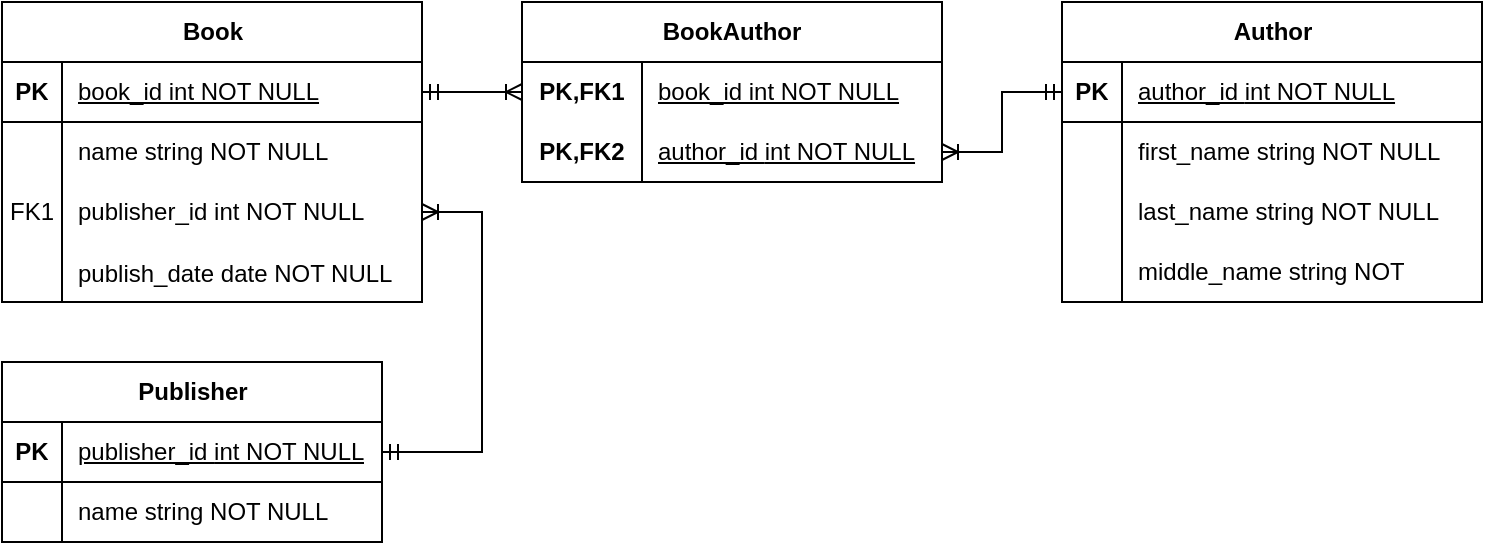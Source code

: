 <mxfile version="24.2.1" type="device">
  <diagram id="R2lEEEUBdFMjLlhIrx00" name="Page-1">
    <mxGraphModel dx="995" dy="533" grid="1" gridSize="10" guides="1" tooltips="1" connect="1" arrows="1" fold="1" page="1" pageScale="1" pageWidth="850" pageHeight="1100" math="0" shadow="0" extFonts="Permanent Marker^https://fonts.googleapis.com/css?family=Permanent+Marker">
      <root>
        <mxCell id="0" />
        <mxCell id="1" parent="0" />
        <mxCell id="D-xFA1J7sqOO6Xx_Tt9s-40" value="Book" style="shape=table;startSize=30;container=1;collapsible=1;childLayout=tableLayout;fixedRows=1;rowLines=0;fontStyle=1;align=center;resizeLast=1;html=1;" parent="1" vertex="1">
          <mxGeometry x="320" y="440" width="210" height="150" as="geometry" />
        </mxCell>
        <mxCell id="D-xFA1J7sqOO6Xx_Tt9s-41" value="" style="shape=tableRow;horizontal=0;startSize=0;swimlaneHead=0;swimlaneBody=0;fillColor=none;collapsible=0;dropTarget=0;points=[[0,0.5],[1,0.5]];portConstraint=eastwest;top=0;left=0;right=0;bottom=1;" parent="D-xFA1J7sqOO6Xx_Tt9s-40" vertex="1">
          <mxGeometry y="30" width="210" height="30" as="geometry" />
        </mxCell>
        <mxCell id="D-xFA1J7sqOO6Xx_Tt9s-42" value="PK" style="shape=partialRectangle;connectable=0;fillColor=none;top=0;left=0;bottom=0;right=0;fontStyle=1;overflow=hidden;whiteSpace=wrap;html=1;" parent="D-xFA1J7sqOO6Xx_Tt9s-41" vertex="1">
          <mxGeometry width="30" height="30" as="geometry">
            <mxRectangle width="30" height="30" as="alternateBounds" />
          </mxGeometry>
        </mxCell>
        <mxCell id="D-xFA1J7sqOO6Xx_Tt9s-43" value="&lt;span style=&quot;font-weight: 400; text-align: center; text-wrap: nowrap;&quot;&gt;book_id int NOT NULL&lt;/span&gt;" style="shape=partialRectangle;connectable=0;fillColor=none;top=0;left=0;bottom=0;right=0;align=left;spacingLeft=6;fontStyle=5;overflow=hidden;whiteSpace=wrap;html=1;" parent="D-xFA1J7sqOO6Xx_Tt9s-41" vertex="1">
          <mxGeometry x="30" width="180" height="30" as="geometry">
            <mxRectangle width="180" height="30" as="alternateBounds" />
          </mxGeometry>
        </mxCell>
        <mxCell id="D-xFA1J7sqOO6Xx_Tt9s-44" value="" style="shape=tableRow;horizontal=0;startSize=0;swimlaneHead=0;swimlaneBody=0;fillColor=none;collapsible=0;dropTarget=0;points=[[0,0.5],[1,0.5]];portConstraint=eastwest;top=0;left=0;right=0;bottom=0;" parent="D-xFA1J7sqOO6Xx_Tt9s-40" vertex="1">
          <mxGeometry y="60" width="210" height="30" as="geometry" />
        </mxCell>
        <mxCell id="D-xFA1J7sqOO6Xx_Tt9s-45" value="" style="shape=partialRectangle;connectable=0;fillColor=none;top=0;left=0;bottom=0;right=0;editable=1;overflow=hidden;whiteSpace=wrap;html=1;" parent="D-xFA1J7sqOO6Xx_Tt9s-44" vertex="1">
          <mxGeometry width="30" height="30" as="geometry">
            <mxRectangle width="30" height="30" as="alternateBounds" />
          </mxGeometry>
        </mxCell>
        <mxCell id="D-xFA1J7sqOO6Xx_Tt9s-46" value="&lt;span style=&quot;text-align: center; text-wrap: nowrap;&quot;&gt;name string NOT NULL&lt;/span&gt;" style="shape=partialRectangle;connectable=0;fillColor=none;top=0;left=0;bottom=0;right=0;align=left;spacingLeft=6;overflow=hidden;whiteSpace=wrap;html=1;" parent="D-xFA1J7sqOO6Xx_Tt9s-44" vertex="1">
          <mxGeometry x="30" width="180" height="30" as="geometry">
            <mxRectangle width="180" height="30" as="alternateBounds" />
          </mxGeometry>
        </mxCell>
        <mxCell id="D-xFA1J7sqOO6Xx_Tt9s-50" value="" style="shape=tableRow;horizontal=0;startSize=0;swimlaneHead=0;swimlaneBody=0;fillColor=none;collapsible=0;dropTarget=0;points=[[0,0.5],[1,0.5]];portConstraint=eastwest;top=0;left=0;right=0;bottom=0;" parent="D-xFA1J7sqOO6Xx_Tt9s-40" vertex="1">
          <mxGeometry y="90" width="210" height="30" as="geometry" />
        </mxCell>
        <mxCell id="D-xFA1J7sqOO6Xx_Tt9s-51" value="FK1" style="shape=partialRectangle;connectable=0;fillColor=none;top=0;left=0;bottom=0;right=0;editable=1;overflow=hidden;whiteSpace=wrap;html=1;" parent="D-xFA1J7sqOO6Xx_Tt9s-50" vertex="1">
          <mxGeometry width="30" height="30" as="geometry">
            <mxRectangle width="30" height="30" as="alternateBounds" />
          </mxGeometry>
        </mxCell>
        <mxCell id="D-xFA1J7sqOO6Xx_Tt9s-52" value="&lt;span style=&quot;text-align: center; text-wrap: nowrap;&quot;&gt;publisher_id int NOT NULL&lt;/span&gt;" style="shape=partialRectangle;connectable=0;fillColor=none;top=0;left=0;bottom=0;right=0;align=left;spacingLeft=6;overflow=hidden;whiteSpace=wrap;html=1;" parent="D-xFA1J7sqOO6Xx_Tt9s-50" vertex="1">
          <mxGeometry x="30" width="180" height="30" as="geometry">
            <mxRectangle width="180" height="30" as="alternateBounds" />
          </mxGeometry>
        </mxCell>
        <mxCell id="D-xFA1J7sqOO6Xx_Tt9s-67" value="" style="shape=tableRow;horizontal=0;startSize=0;swimlaneHead=0;swimlaneBody=0;fillColor=none;collapsible=0;dropTarget=0;points=[[0,0.5],[1,0.5]];portConstraint=eastwest;top=0;left=0;right=0;bottom=0;" parent="D-xFA1J7sqOO6Xx_Tt9s-40" vertex="1">
          <mxGeometry y="120" width="210" height="30" as="geometry" />
        </mxCell>
        <mxCell id="D-xFA1J7sqOO6Xx_Tt9s-68" value="" style="shape=partialRectangle;connectable=0;fillColor=none;top=0;left=0;bottom=0;right=0;editable=1;overflow=hidden;" parent="D-xFA1J7sqOO6Xx_Tt9s-67" vertex="1">
          <mxGeometry width="30" height="30" as="geometry">
            <mxRectangle width="30" height="30" as="alternateBounds" />
          </mxGeometry>
        </mxCell>
        <mxCell id="D-xFA1J7sqOO6Xx_Tt9s-69" value="publish_date date NOT NULL" style="shape=partialRectangle;connectable=0;fillColor=none;top=0;left=0;bottom=0;right=0;align=left;spacingLeft=6;overflow=hidden;" parent="D-xFA1J7sqOO6Xx_Tt9s-67" vertex="1">
          <mxGeometry x="30" width="180" height="30" as="geometry">
            <mxRectangle width="180" height="30" as="alternateBounds" />
          </mxGeometry>
        </mxCell>
        <mxCell id="D-xFA1J7sqOO6Xx_Tt9s-70" value="Publisher" style="shape=table;startSize=30;container=1;collapsible=1;childLayout=tableLayout;fixedRows=1;rowLines=0;fontStyle=1;align=center;resizeLast=1;html=1;" parent="1" vertex="1">
          <mxGeometry x="320" y="620" width="190" height="90" as="geometry" />
        </mxCell>
        <mxCell id="D-xFA1J7sqOO6Xx_Tt9s-71" value="" style="shape=tableRow;horizontal=0;startSize=0;swimlaneHead=0;swimlaneBody=0;fillColor=none;collapsible=0;dropTarget=0;points=[[0,0.5],[1,0.5]];portConstraint=eastwest;top=0;left=0;right=0;bottom=1;" parent="D-xFA1J7sqOO6Xx_Tt9s-70" vertex="1">
          <mxGeometry y="30" width="190" height="30" as="geometry" />
        </mxCell>
        <mxCell id="D-xFA1J7sqOO6Xx_Tt9s-72" value="PK" style="shape=partialRectangle;connectable=0;fillColor=none;top=0;left=0;bottom=0;right=0;fontStyle=1;overflow=hidden;whiteSpace=wrap;html=1;" parent="D-xFA1J7sqOO6Xx_Tt9s-71" vertex="1">
          <mxGeometry width="30" height="30" as="geometry">
            <mxRectangle width="30" height="30" as="alternateBounds" />
          </mxGeometry>
        </mxCell>
        <mxCell id="D-xFA1J7sqOO6Xx_Tt9s-73" value="&lt;span style=&quot;font-weight: 400; text-align: center; text-wrap: nowrap;&quot;&gt;publisher_id&amp;nbsp;&lt;/span&gt;&lt;span style=&quot;font-weight: 400; text-align: center; text-wrap: nowrap;&quot;&gt;int NOT NULL&lt;/span&gt;" style="shape=partialRectangle;connectable=0;fillColor=none;top=0;left=0;bottom=0;right=0;align=left;spacingLeft=6;fontStyle=5;overflow=hidden;whiteSpace=wrap;html=1;" parent="D-xFA1J7sqOO6Xx_Tt9s-71" vertex="1">
          <mxGeometry x="30" width="160" height="30" as="geometry">
            <mxRectangle width="160" height="30" as="alternateBounds" />
          </mxGeometry>
        </mxCell>
        <mxCell id="D-xFA1J7sqOO6Xx_Tt9s-74" value="" style="shape=tableRow;horizontal=0;startSize=0;swimlaneHead=0;swimlaneBody=0;fillColor=none;collapsible=0;dropTarget=0;points=[[0,0.5],[1,0.5]];portConstraint=eastwest;top=0;left=0;right=0;bottom=0;" parent="D-xFA1J7sqOO6Xx_Tt9s-70" vertex="1">
          <mxGeometry y="60" width="190" height="30" as="geometry" />
        </mxCell>
        <mxCell id="D-xFA1J7sqOO6Xx_Tt9s-75" value="" style="shape=partialRectangle;connectable=0;fillColor=none;top=0;left=0;bottom=0;right=0;editable=1;overflow=hidden;whiteSpace=wrap;html=1;" parent="D-xFA1J7sqOO6Xx_Tt9s-74" vertex="1">
          <mxGeometry width="30" height="30" as="geometry">
            <mxRectangle width="30" height="30" as="alternateBounds" />
          </mxGeometry>
        </mxCell>
        <mxCell id="D-xFA1J7sqOO6Xx_Tt9s-76" value="&lt;span style=&quot;text-align: center; text-wrap: nowrap;&quot;&gt;name string NOT NULL&lt;/span&gt;" style="shape=partialRectangle;connectable=0;fillColor=none;top=0;left=0;bottom=0;right=0;align=left;spacingLeft=6;overflow=hidden;whiteSpace=wrap;html=1;" parent="D-xFA1J7sqOO6Xx_Tt9s-74" vertex="1">
          <mxGeometry x="30" width="160" height="30" as="geometry">
            <mxRectangle width="160" height="30" as="alternateBounds" />
          </mxGeometry>
        </mxCell>
        <mxCell id="D-xFA1J7sqOO6Xx_Tt9s-96" value="&lt;span style=&quot;text-wrap: wrap;&quot;&gt;Author&lt;/span&gt;" style="shape=table;startSize=30;container=1;collapsible=1;childLayout=tableLayout;fixedRows=1;rowLines=0;fontStyle=1;align=center;resizeLast=1;html=1;" parent="1" vertex="1">
          <mxGeometry x="850" y="440" width="210" height="150" as="geometry" />
        </mxCell>
        <mxCell id="D-xFA1J7sqOO6Xx_Tt9s-97" value="" style="shape=tableRow;horizontal=0;startSize=0;swimlaneHead=0;swimlaneBody=0;fillColor=none;collapsible=0;dropTarget=0;points=[[0,0.5],[1,0.5]];portConstraint=eastwest;top=0;left=0;right=0;bottom=1;" parent="D-xFA1J7sqOO6Xx_Tt9s-96" vertex="1">
          <mxGeometry y="30" width="210" height="30" as="geometry" />
        </mxCell>
        <mxCell id="D-xFA1J7sqOO6Xx_Tt9s-98" value="PK" style="shape=partialRectangle;connectable=0;fillColor=none;top=0;left=0;bottom=0;right=0;fontStyle=1;overflow=hidden;whiteSpace=wrap;html=1;" parent="D-xFA1J7sqOO6Xx_Tt9s-97" vertex="1">
          <mxGeometry width="30" height="30" as="geometry">
            <mxRectangle width="30" height="30" as="alternateBounds" />
          </mxGeometry>
        </mxCell>
        <mxCell id="D-xFA1J7sqOO6Xx_Tt9s-99" value="&lt;span style=&quot;font-weight: 400; text-align: center; text-wrap: nowrap;&quot;&gt;author_id&amp;nbsp;&lt;/span&gt;&lt;span style=&quot;font-weight: 400; text-align: center; text-wrap: nowrap;&quot;&gt;int NOT NULL&lt;/span&gt;" style="shape=partialRectangle;connectable=0;fillColor=none;top=0;left=0;bottom=0;right=0;align=left;spacingLeft=6;fontStyle=5;overflow=hidden;whiteSpace=wrap;html=1;" parent="D-xFA1J7sqOO6Xx_Tt9s-97" vertex="1">
          <mxGeometry x="30" width="180" height="30" as="geometry">
            <mxRectangle width="180" height="30" as="alternateBounds" />
          </mxGeometry>
        </mxCell>
        <mxCell id="D-xFA1J7sqOO6Xx_Tt9s-100" value="" style="shape=tableRow;horizontal=0;startSize=0;swimlaneHead=0;swimlaneBody=0;fillColor=none;collapsible=0;dropTarget=0;points=[[0,0.5],[1,0.5]];portConstraint=eastwest;top=0;left=0;right=0;bottom=0;" parent="D-xFA1J7sqOO6Xx_Tt9s-96" vertex="1">
          <mxGeometry y="60" width="210" height="30" as="geometry" />
        </mxCell>
        <mxCell id="D-xFA1J7sqOO6Xx_Tt9s-101" value="" style="shape=partialRectangle;connectable=0;fillColor=none;top=0;left=0;bottom=0;right=0;editable=1;overflow=hidden;whiteSpace=wrap;html=1;" parent="D-xFA1J7sqOO6Xx_Tt9s-100" vertex="1">
          <mxGeometry width="30" height="30" as="geometry">
            <mxRectangle width="30" height="30" as="alternateBounds" />
          </mxGeometry>
        </mxCell>
        <mxCell id="D-xFA1J7sqOO6Xx_Tt9s-102" value="&lt;span style=&quot;text-align: center; text-wrap: nowrap;&quot;&gt;first_name string NOT NULL&lt;/span&gt;" style="shape=partialRectangle;connectable=0;fillColor=none;top=0;left=0;bottom=0;right=0;align=left;spacingLeft=6;overflow=hidden;whiteSpace=wrap;html=1;" parent="D-xFA1J7sqOO6Xx_Tt9s-100" vertex="1">
          <mxGeometry x="30" width="180" height="30" as="geometry">
            <mxRectangle width="180" height="30" as="alternateBounds" />
          </mxGeometry>
        </mxCell>
        <mxCell id="D-xFA1J7sqOO6Xx_Tt9s-103" value="" style="shape=tableRow;horizontal=0;startSize=0;swimlaneHead=0;swimlaneBody=0;fillColor=none;collapsible=0;dropTarget=0;points=[[0,0.5],[1,0.5]];portConstraint=eastwest;top=0;left=0;right=0;bottom=0;" parent="D-xFA1J7sqOO6Xx_Tt9s-96" vertex="1">
          <mxGeometry y="90" width="210" height="30" as="geometry" />
        </mxCell>
        <mxCell id="D-xFA1J7sqOO6Xx_Tt9s-104" value="" style="shape=partialRectangle;connectable=0;fillColor=none;top=0;left=0;bottom=0;right=0;editable=1;overflow=hidden;whiteSpace=wrap;html=1;" parent="D-xFA1J7sqOO6Xx_Tt9s-103" vertex="1">
          <mxGeometry width="30" height="30" as="geometry">
            <mxRectangle width="30" height="30" as="alternateBounds" />
          </mxGeometry>
        </mxCell>
        <mxCell id="D-xFA1J7sqOO6Xx_Tt9s-105" value="&lt;span style=&quot;text-align: center; text-wrap: nowrap;&quot;&gt;last_name string NOT NULL&lt;/span&gt;" style="shape=partialRectangle;connectable=0;fillColor=none;top=0;left=0;bottom=0;right=0;align=left;spacingLeft=6;overflow=hidden;whiteSpace=wrap;html=1;" parent="D-xFA1J7sqOO6Xx_Tt9s-103" vertex="1">
          <mxGeometry x="30" width="180" height="30" as="geometry">
            <mxRectangle width="180" height="30" as="alternateBounds" />
          </mxGeometry>
        </mxCell>
        <mxCell id="D-xFA1J7sqOO6Xx_Tt9s-106" value="" style="shape=tableRow;horizontal=0;startSize=0;swimlaneHead=0;swimlaneBody=0;fillColor=none;collapsible=0;dropTarget=0;points=[[0,0.5],[1,0.5]];portConstraint=eastwest;top=0;left=0;right=0;bottom=0;" parent="D-xFA1J7sqOO6Xx_Tt9s-96" vertex="1">
          <mxGeometry y="120" width="210" height="30" as="geometry" />
        </mxCell>
        <mxCell id="D-xFA1J7sqOO6Xx_Tt9s-107" value="" style="shape=partialRectangle;connectable=0;fillColor=none;top=0;left=0;bottom=0;right=0;editable=1;overflow=hidden;whiteSpace=wrap;html=1;" parent="D-xFA1J7sqOO6Xx_Tt9s-106" vertex="1">
          <mxGeometry width="30" height="30" as="geometry">
            <mxRectangle width="30" height="30" as="alternateBounds" />
          </mxGeometry>
        </mxCell>
        <mxCell id="D-xFA1J7sqOO6Xx_Tt9s-108" value="&lt;span style=&quot;text-align: center; text-wrap: nowrap;&quot;&gt;middle_name string NOT&lt;/span&gt;" style="shape=partialRectangle;connectable=0;fillColor=none;top=0;left=0;bottom=0;right=0;align=left;spacingLeft=6;overflow=hidden;whiteSpace=wrap;html=1;" parent="D-xFA1J7sqOO6Xx_Tt9s-106" vertex="1">
          <mxGeometry x="30" width="180" height="30" as="geometry">
            <mxRectangle width="180" height="30" as="alternateBounds" />
          </mxGeometry>
        </mxCell>
        <mxCell id="D-xFA1J7sqOO6Xx_Tt9s-111" value="BookAuthor" style="shape=table;startSize=30;container=1;collapsible=1;childLayout=tableLayout;fixedRows=1;rowLines=0;fontStyle=1;align=center;resizeLast=1;html=1;whiteSpace=wrap;" parent="1" vertex="1">
          <mxGeometry x="580" y="440" width="210" height="90" as="geometry" />
        </mxCell>
        <mxCell id="D-xFA1J7sqOO6Xx_Tt9s-112" value="" style="shape=tableRow;horizontal=0;startSize=0;swimlaneHead=0;swimlaneBody=0;fillColor=none;collapsible=0;dropTarget=0;points=[[0,0.5],[1,0.5]];portConstraint=eastwest;top=0;left=0;right=0;bottom=0;html=1;" parent="D-xFA1J7sqOO6Xx_Tt9s-111" vertex="1">
          <mxGeometry y="30" width="210" height="30" as="geometry" />
        </mxCell>
        <mxCell id="D-xFA1J7sqOO6Xx_Tt9s-113" value="PK,FK1" style="shape=partialRectangle;connectable=0;fillColor=none;top=0;left=0;bottom=0;right=0;fontStyle=1;overflow=hidden;html=1;whiteSpace=wrap;" parent="D-xFA1J7sqOO6Xx_Tt9s-112" vertex="1">
          <mxGeometry width="60" height="30" as="geometry">
            <mxRectangle width="60" height="30" as="alternateBounds" />
          </mxGeometry>
        </mxCell>
        <mxCell id="D-xFA1J7sqOO6Xx_Tt9s-114" value="&lt;span style=&quot;font-weight: 400; text-align: center; text-wrap: nowrap;&quot;&gt;book_id int NOT NULL&lt;/span&gt;" style="shape=partialRectangle;connectable=0;fillColor=none;top=0;left=0;bottom=0;right=0;align=left;spacingLeft=6;fontStyle=5;overflow=hidden;html=1;whiteSpace=wrap;" parent="D-xFA1J7sqOO6Xx_Tt9s-112" vertex="1">
          <mxGeometry x="60" width="150" height="30" as="geometry">
            <mxRectangle width="150" height="30" as="alternateBounds" />
          </mxGeometry>
        </mxCell>
        <mxCell id="D-xFA1J7sqOO6Xx_Tt9s-115" value="" style="shape=tableRow;horizontal=0;startSize=0;swimlaneHead=0;swimlaneBody=0;fillColor=none;collapsible=0;dropTarget=0;points=[[0,0.5],[1,0.5]];portConstraint=eastwest;top=0;left=0;right=0;bottom=1;html=1;" parent="D-xFA1J7sqOO6Xx_Tt9s-111" vertex="1">
          <mxGeometry y="60" width="210" height="30" as="geometry" />
        </mxCell>
        <mxCell id="D-xFA1J7sqOO6Xx_Tt9s-116" value="PK,FK2" style="shape=partialRectangle;connectable=0;fillColor=none;top=0;left=0;bottom=0;right=0;fontStyle=1;overflow=hidden;html=1;whiteSpace=wrap;" parent="D-xFA1J7sqOO6Xx_Tt9s-115" vertex="1">
          <mxGeometry width="60" height="30" as="geometry">
            <mxRectangle width="60" height="30" as="alternateBounds" />
          </mxGeometry>
        </mxCell>
        <mxCell id="D-xFA1J7sqOO6Xx_Tt9s-117" value="&lt;span style=&quot;text-wrap: nowrap; font-weight: 400; text-align: center;&quot;&gt;author_id&amp;nbsp;&lt;/span&gt;&lt;span style=&quot;text-wrap: nowrap; font-weight: 400; text-align: center;&quot;&gt;int NOT NULL&lt;/span&gt;" style="shape=partialRectangle;connectable=0;fillColor=none;top=0;left=0;bottom=0;right=0;align=left;spacingLeft=6;fontStyle=5;overflow=hidden;html=1;whiteSpace=wrap;" parent="D-xFA1J7sqOO6Xx_Tt9s-115" vertex="1">
          <mxGeometry x="60" width="150" height="30" as="geometry">
            <mxRectangle width="150" height="30" as="alternateBounds" />
          </mxGeometry>
        </mxCell>
        <mxCell id="D-xFA1J7sqOO6Xx_Tt9s-126" value="" style="edgeStyle=entityRelationEdgeStyle;fontSize=12;html=1;endArrow=ERoneToMany;startArrow=ERmandOne;rounded=0;" parent="1" source="D-xFA1J7sqOO6Xx_Tt9s-41" target="D-xFA1J7sqOO6Xx_Tt9s-112" edge="1">
          <mxGeometry width="100" height="100" relative="1" as="geometry">
            <mxPoint x="640" y="630" as="sourcePoint" />
            <mxPoint x="740" y="530" as="targetPoint" />
          </mxGeometry>
        </mxCell>
        <mxCell id="D-xFA1J7sqOO6Xx_Tt9s-127" value="" style="edgeStyle=entityRelationEdgeStyle;fontSize=12;html=1;endArrow=ERoneToMany;startArrow=ERmandOne;rounded=0;exitX=0;exitY=0.5;exitDx=0;exitDy=0;" parent="1" source="D-xFA1J7sqOO6Xx_Tt9s-97" target="D-xFA1J7sqOO6Xx_Tt9s-115" edge="1">
          <mxGeometry width="100" height="100" relative="1" as="geometry">
            <mxPoint x="640" y="630" as="sourcePoint" />
            <mxPoint x="740" y="530" as="targetPoint" />
          </mxGeometry>
        </mxCell>
        <mxCell id="D-xFA1J7sqOO6Xx_Tt9s-128" value="" style="edgeStyle=entityRelationEdgeStyle;fontSize=12;html=1;endArrow=ERoneToMany;startArrow=ERmandOne;rounded=0;" parent="1" source="D-xFA1J7sqOO6Xx_Tt9s-71" target="D-xFA1J7sqOO6Xx_Tt9s-50" edge="1">
          <mxGeometry width="100" height="100" relative="1" as="geometry">
            <mxPoint x="640" y="630" as="sourcePoint" />
            <mxPoint x="740" y="530" as="targetPoint" />
          </mxGeometry>
        </mxCell>
      </root>
    </mxGraphModel>
  </diagram>
</mxfile>

